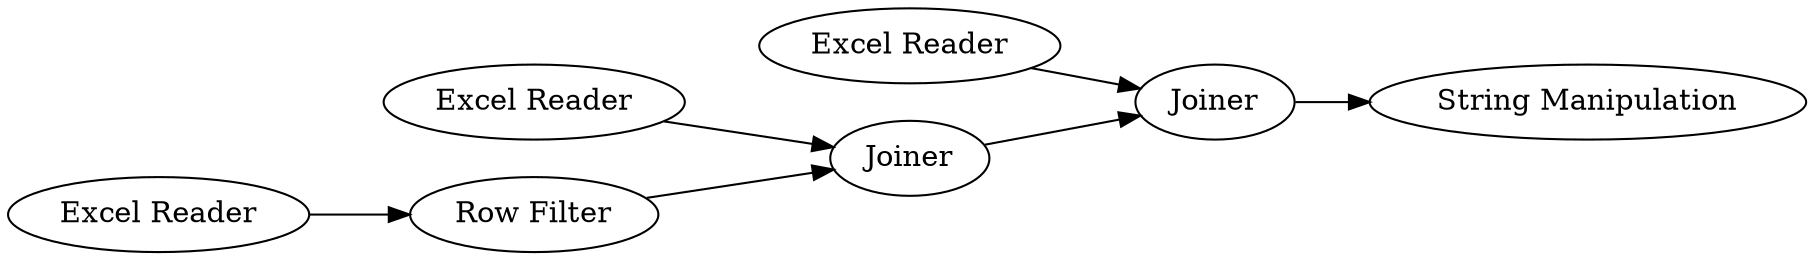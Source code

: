 digraph {
	"-616141064248459323_6" [label=Joiner]
	"-616141064248459323_4" [label="Excel Reader"]
	"-616141064248459323_5" [label=Joiner]
	"-616141064248459323_3" [label="Excel Reader"]
	"-616141064248459323_1" [label="Excel Reader"]
	"-616141064248459323_7" [label="String Manipulation"]
	"-616141064248459323_2" [label="Row Filter"]
	"-616141064248459323_6" -> "-616141064248459323_7"
	"-616141064248459323_1" -> "-616141064248459323_2"
	"-616141064248459323_4" -> "-616141064248459323_6"
	"-616141064248459323_5" -> "-616141064248459323_6"
	"-616141064248459323_3" -> "-616141064248459323_5"
	"-616141064248459323_2" -> "-616141064248459323_5"
	rankdir=LR
}
